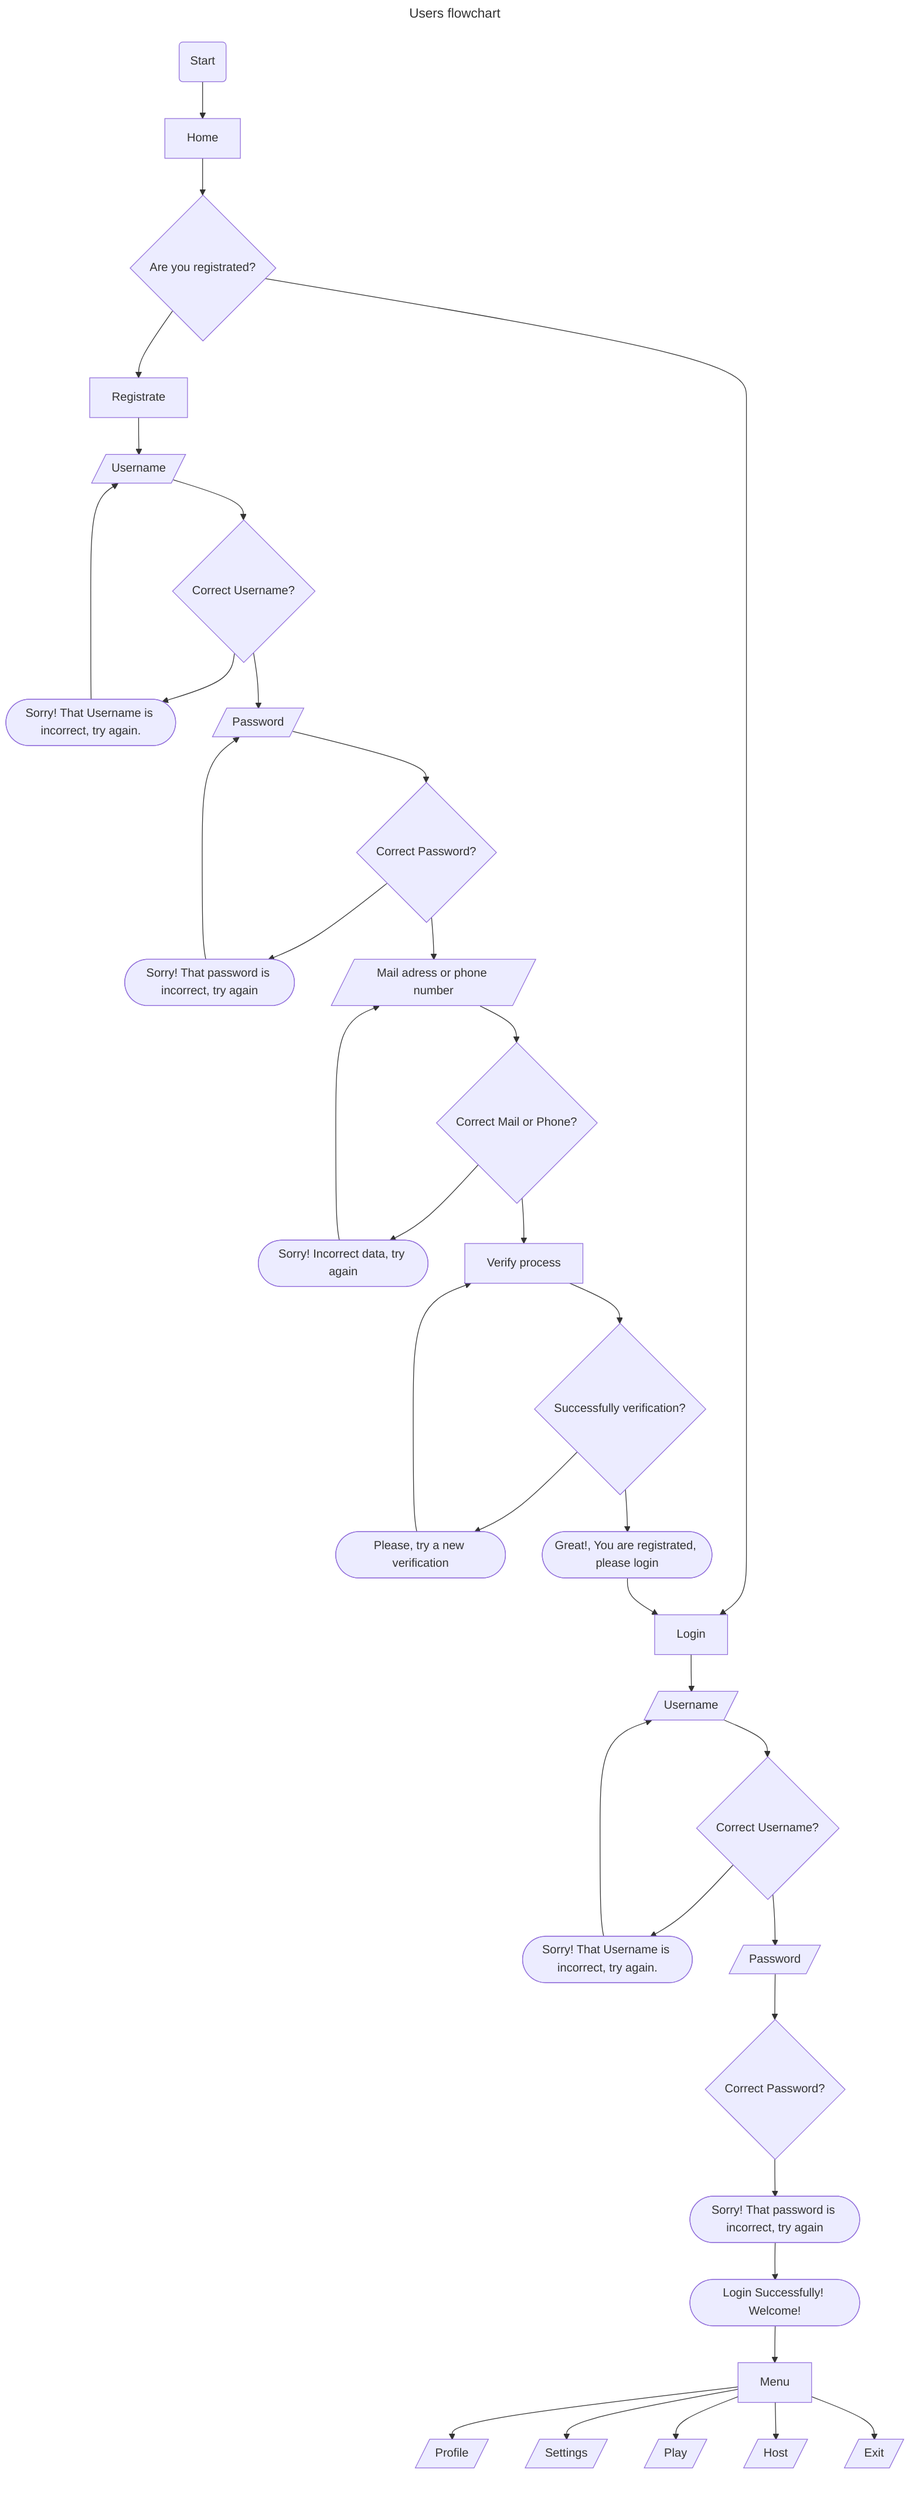 ---
title: Users flowchart
---
flowchart TB
    id1(Start)
    id2[Home]
    id3{Are you registrated?}
    id4[Login]
    id5[Registrate]
    id6[/Username/]
    id7{Correct Username?}
    id8([Sorry! That Username is incorrect, try again.])
    id9[/Password/]
    id10{Correct Password?}
    id11([Sorry! That password is incorrect, try again])
    id12[/Mail adress or phone number/]
    id13{Correct Mail or Phone?}
    id14([Sorry! Incorrect data, try again])
    id15[Verify process]
    id16{Successfully verification?}
    id17([Please, try a new verification])
    id18([Great!, You are registrated, please login])
    id19[/Username/]
    id20{Correct Username?}
    id21([Sorry! That Username is incorrect, try again.])
    id22[/Password/]
    id23{Correct Password?}
    id24([Sorry! That password is incorrect, try again])
    id25([Login Successfully! Welcome!])
    id26[Menu]
    id27[/Profile/]
    id28[/Settings/]
    id29[/Play/]
    id30[/Host/]
    id31[/Exit/]

    




    id1-->id2
    id2-->id3
    id3-->id4
    id3-->id5
    id5-->id6
    id6-->id7
    id7-->id8
    id8-->id6
    id7-->id9
    id9-->id10
    id10-->id11
    id11-->id9
    id10-->id12
    id12-->id13
    id13-->id14
    id14-->id12
    id13-->id15
    id15-->id16
    id16-->id17
    id17-->id15
    id16-->id18
    id18-->id4
    id4-->id19
    id19-->id20
    id20-->id21
    id20-->id22
    id21-->id19
    id22-->id23
    id23-->id24
    id24-->id25
    id25-->id26
    id26-->id27
    id26-->id28
    id26-->id29
    id26-->id30
    id26-->id31